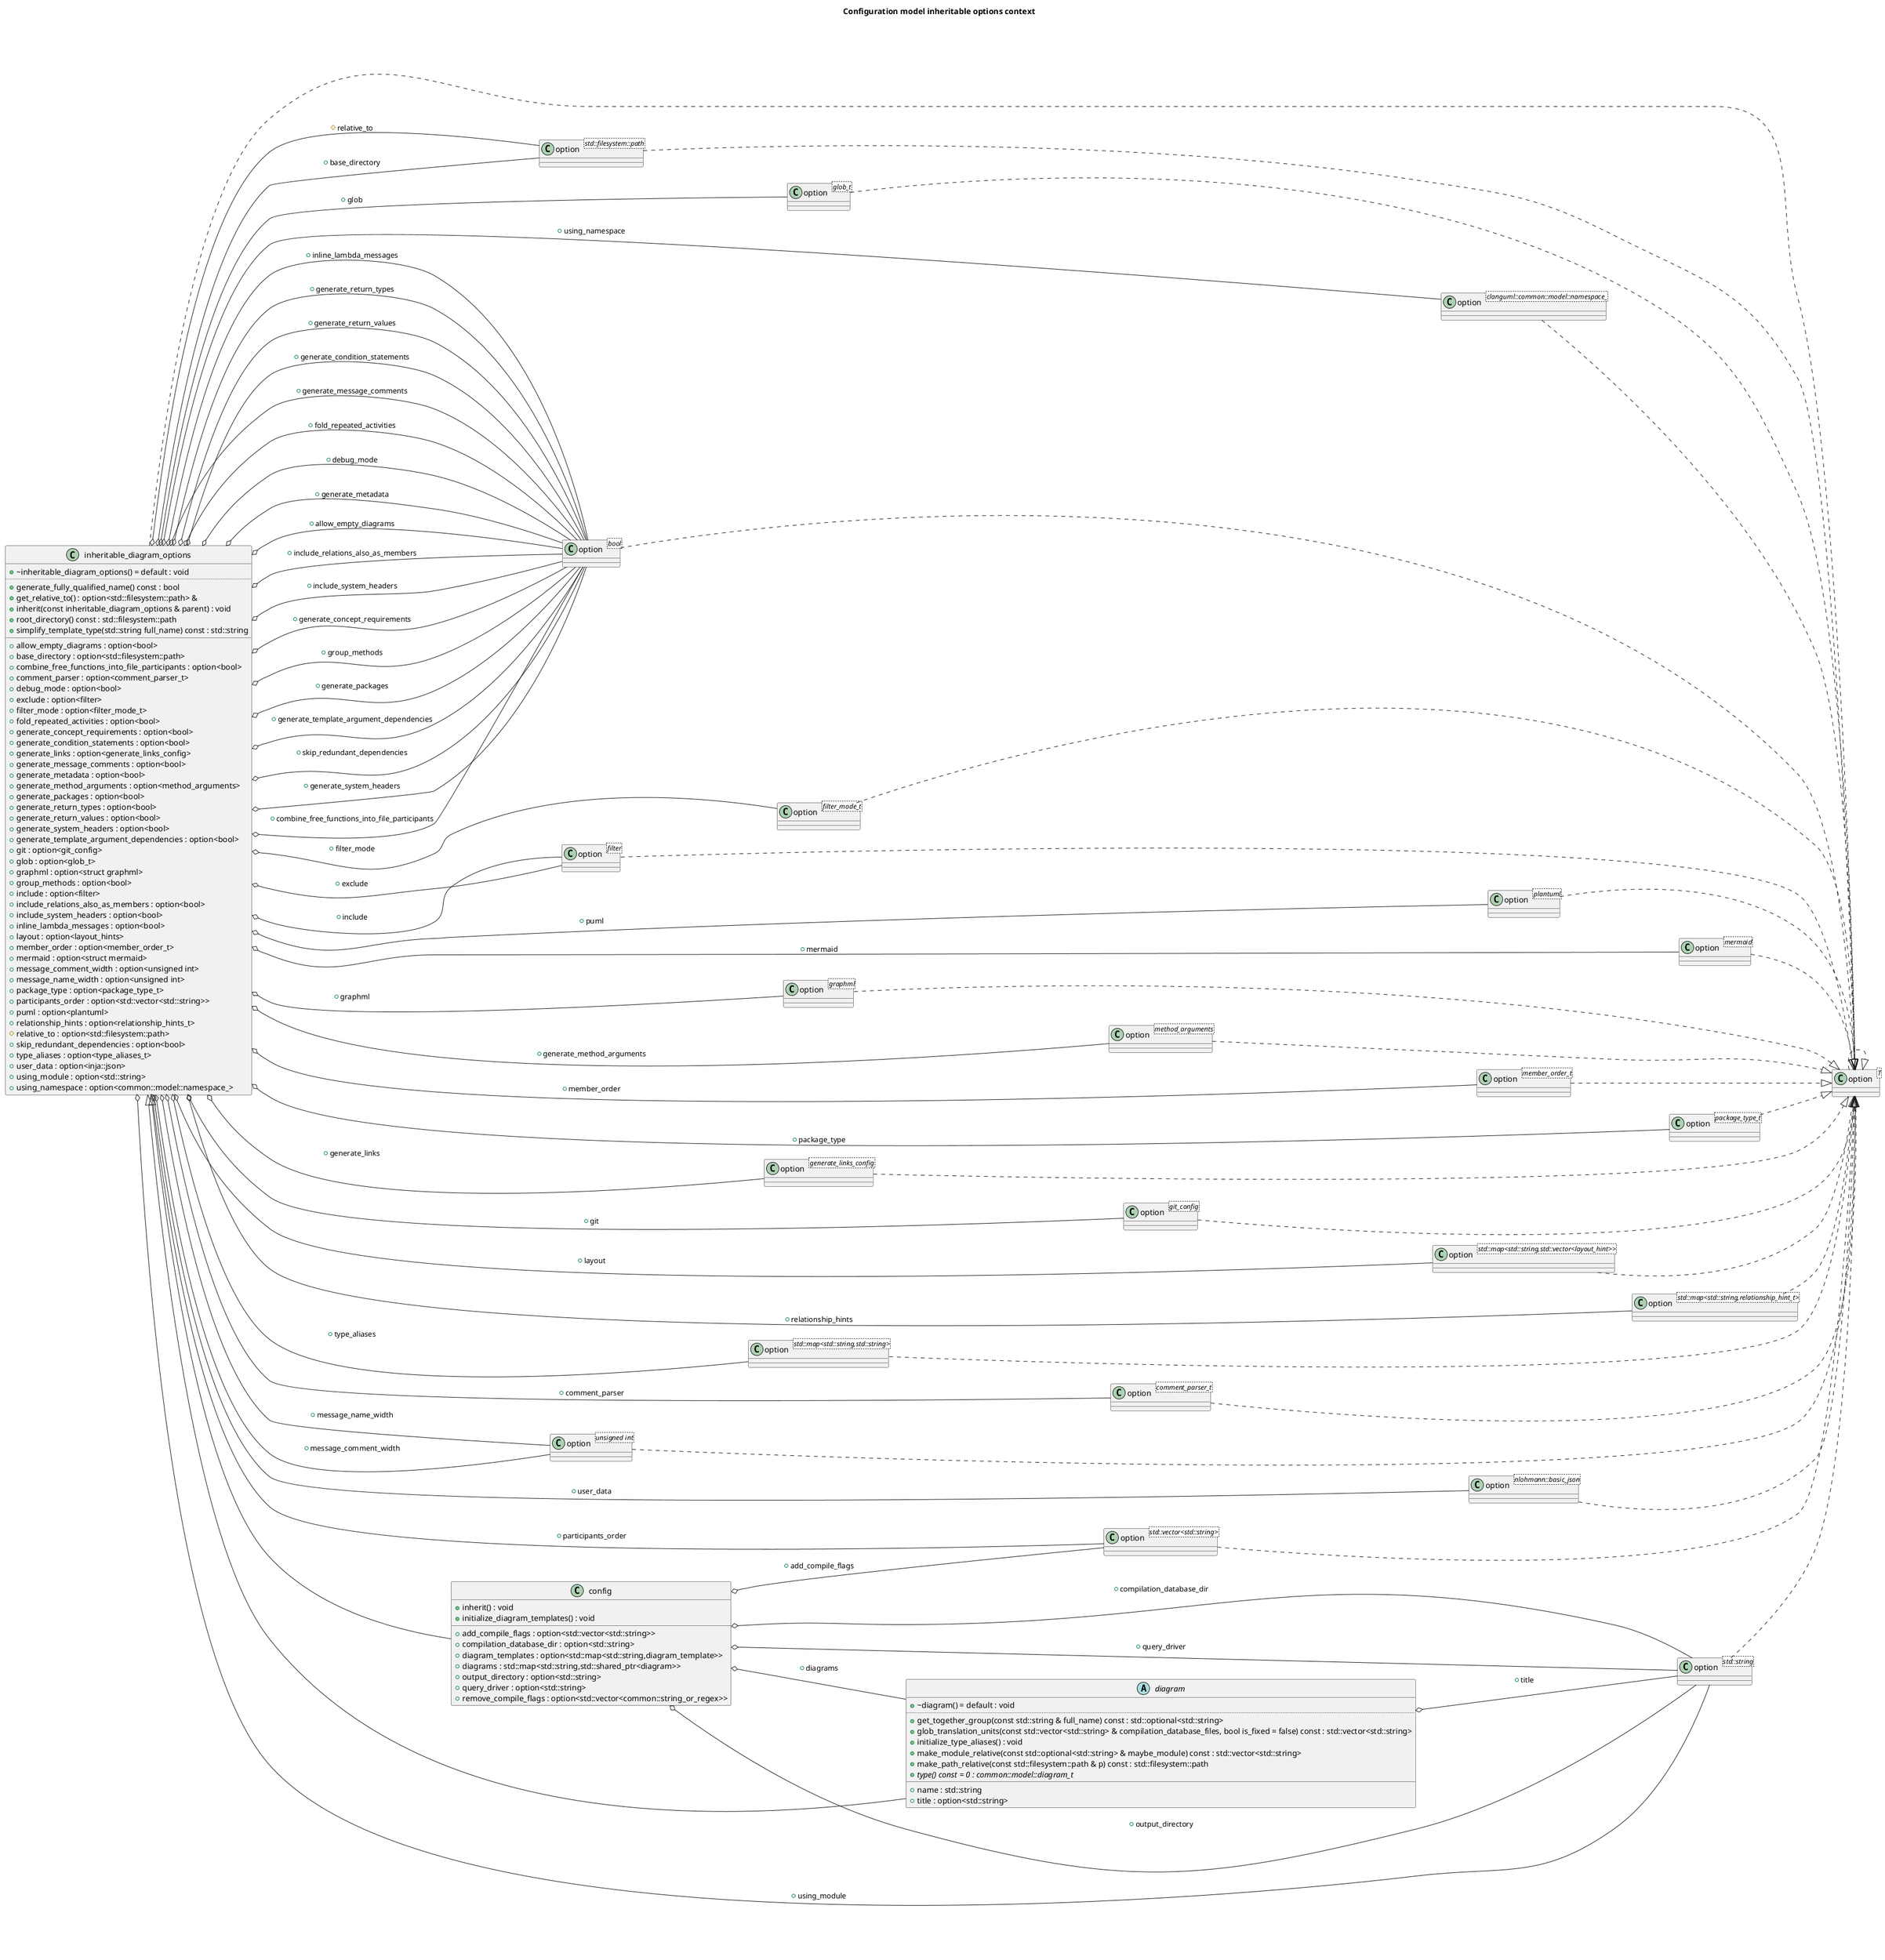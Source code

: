 @startuml
title Configuration model inheritable options context
left to right direction
class "option<T>" as C_0017284253560114787993
class C_0017284253560114787993 [[classclanguml_1_1config_1_1option.html{option}]] {
__
}
class "option<std::filesystem::path>" as C_0002147703933373012758
class C_0002147703933373012758 [[classclanguml_1_1config_1_1option.html{option}]] {
__
}
class "option<glob_t>" as C_0017579097728257579870
class C_0017579097728257579870 [[classclanguml_1_1config_1_1option.html{option}]] {
__
}
class "option<clanguml::common::model::namespace_>" as C_0018442927166580447686
class C_0018442927166580447686 [[classclanguml_1_1config_1_1option.html{option}]] {
__
}
class "option<std::string>" as C_0005141071769497027029
class C_0005141071769497027029 [[classclanguml_1_1config_1_1option.html{option}]] {
__
}
class "option<bool>" as C_0012889352777248743629
class C_0012889352777248743629 [[classclanguml_1_1config_1_1option.html{option}]] {
__
}
class "option<filter_mode_t>" as C_0004810680939101382369
class C_0004810680939101382369 [[classclanguml_1_1config_1_1option.html{option}]] {
__
}
class "option<filter>" as C_0015476364610987947356
class C_0015476364610987947356 [[classclanguml_1_1config_1_1option.html{option}]] {
__
}
class "option<plantuml>" as C_0001779881696886013482
class C_0001779881696886013482 [[classclanguml_1_1config_1_1option.html{option}]] {
__
}
class "option<mermaid>" as C_0002666639517174822963
class C_0002666639517174822963 [[classclanguml_1_1config_1_1option.html{option}]] {
__
}
class "option<graphml>" as C_0008909182019150554969
class C_0008909182019150554969 [[classclanguml_1_1config_1_1option.html{option}]] {
__
}
class "option<method_arguments>" as C_0012795219012952988220
class C_0012795219012952988220 [[classclanguml_1_1config_1_1option.html{option}]] {
__
}
class "option<member_order_t>" as C_0002698467816127204487
class C_0002698467816127204487 [[classclanguml_1_1config_1_1option.html{option}]] {
__
}
class "option<package_type_t>" as C_0013711013568365101269
class C_0013711013568365101269 [[classclanguml_1_1config_1_1option.html{option}]] {
__
}
class "option<generate_links_config>" as C_0014126807936053938378
class C_0014126807936053938378 [[classclanguml_1_1config_1_1option.html{option}]] {
__
}
class "option<git_config>" as C_0004975505658011755951
class C_0004975505658011755951 [[classclanguml_1_1config_1_1option.html{option}]] {
__
}
class "option<std::map<std::string,std::vector<layout_hint>>>" as C_0015375318085370131604
class C_0015375318085370131604 [[classclanguml_1_1config_1_1option.html{option}]] {
__
}
class "option<std::map<std::string,relationship_hint_t>>" as C_0009883451000334016507
class C_0009883451000334016507 [[classclanguml_1_1config_1_1option.html{option}]] {
__
}
class "option<std::map<std::string,std::string>>" as C_0000514364662543777184
class C_0000514364662543777184 [[classclanguml_1_1config_1_1option.html{option}]] {
__
}
class "option<comment_parser_t>" as C_0009767212831766123823
class C_0009767212831766123823 [[classclanguml_1_1config_1_1option.html{option}]] {
__
}
class "option<std::vector<std::string>>" as C_0007293733225463007823
class C_0007293733225463007823 [[classclanguml_1_1config_1_1option.html{option}]] {
__
}
class "option<unsigned int>" as C_0014739893675920928193
class C_0014739893675920928193 [[classclanguml_1_1config_1_1option.html{option}]] {
__
}
class "option<nlohmann::basic_json>" as C_0011730890301416965561
class C_0011730890301416965561 [[classclanguml_1_1config_1_1option.html{option}]] {
__
}
class "inheritable_diagram_options" as C_0000966232506125300666
class C_0000966232506125300666 [[structclanguml_1_1config_1_1inheritable__diagram__options.html{Represents subset of inheritable configuration options}]] {
+~inheritable_diagram_options() = default : void [[[{~inheritable_diagram_options}]]]
..
+generate_fully_qualified_name() const : bool [[[{Whether the diagram element should be fully qualified in diagram}]]]
+get_relative_to() : option<std::filesystem::path> & [[[{Get reference to `relative_to` diagram config option}]]]
+inherit(const inheritable_diagram_options & parent) : void [[[{inherit}]]]
+root_directory() const : std::filesystem::path [[[{Returns absolute path of the `relative_to` option}]]]
+simplify_template_type(std::string full_name) const : std::string [[[{simplify_template_type}]]]
__
+allow_empty_diagrams : option<bool> [[[{allow_empty_diagrams}]]]
+base_directory : option<std::filesystem::path> [[[{base_directory}]]]
+combine_free_functions_into_file_participants : option<bool> [[[{combine_free_functions_into_file_participants}]]]
+comment_parser : option<comment_parser_t> [[[{comment_parser}]]]
+debug_mode : option<bool> [[[{debug_mode}]]]
+exclude : option<filter> [[[{exclude}]]]
+filter_mode : option<filter_mode_t> [[[{filter_mode}]]]
+fold_repeated_activities : option<bool> [[[{fold_repeated_activities}]]]
+generate_concept_requirements : option<bool> [[[{generate_concept_requirements}]]]
+generate_condition_statements : option<bool> [[[{generate_condition_statements}]]]
+generate_links : option<generate_links_config> [[[{generate_links}]]]
+generate_message_comments : option<bool> [[[{generate_message_comments}]]]
+generate_metadata : option<bool> [[[{generate_metadata}]]]
+generate_method_arguments : option<method_arguments> [[[{generate_method_arguments}]]]
+generate_packages : option<bool> [[[{generate_packages}]]]
+generate_return_types : option<bool> [[[{generate_return_types}]]]
+generate_return_values : option<bool> [[[{generate_return_values}]]]
+generate_system_headers : option<bool> [[[{generate_system_headers}]]]
+generate_template_argument_dependencies : option<bool> [[[{generate_template_argument_dependencies}]]]
+git : option<git_config> [[[{git}]]]
+glob : option<glob_t> [[[{glob}]]]
+graphml : option<struct graphml> [[[{graphml}]]]
+group_methods : option<bool> [[[{group_methods}]]]
+include : option<filter> [[[{include}]]]
+include_relations_also_as_members : option<bool> [[[{include_relations_also_as_members}]]]
+include_system_headers : option<bool> [[[{include_system_headers}]]]
+inline_lambda_messages : option<bool> [[[{inline_lambda_messages}]]]
+layout : option<layout_hints> [[[{layout}]]]
+member_order : option<member_order_t> [[[{member_order}]]]
+mermaid : option<struct mermaid> [[[{mermaid}]]]
+message_comment_width : option<unsigned int> [[[{message_comment_width}]]]
+message_name_width : option<unsigned int> [[[{message_name_width}]]]
+package_type : option<package_type_t> [[[{package_type}]]]
+participants_order : option<std::vector<std::string>> [[[{participants_order}]]]
+puml : option<plantuml> [[[{puml}]]]
+relationship_hints : option<relationship_hints_t> [[[{relationship_hints}]]]
#relative_to : option<std::filesystem::path> [[[{relative_to}]]]
+skip_redundant_dependencies : option<bool> [[[{skip_redundant_dependencies}]]]
+type_aliases : option<type_aliases_t> [[[{type_aliases}]]]
+user_data : option<inja::json> [[[{user_data}]]]
+using_module : option<std::string> [[[{using_module}]]]
+using_namespace : option<common::model::namespace_> [[[{using_namespace}]]]
}
abstract "diagram" as C_0003201952778923380387
abstract C_0003201952778923380387 [[structclanguml_1_1config_1_1diagram.html{Common diagram configuration type}]] {
+~diagram() = default : void [[[{~diagram}]]]
..
+get_together_group(const std::string & full_name) const : std::optional<std::string> [[[{get_together_group}]]]
+glob_translation_units(const std::vector<std::string> & compilation_database_files, bool is_fixed = false) const : std::vector<std::string> [[[{Filter translation units based on glob patterns}]]]
+initialize_type_aliases() : void [[[{Initialize predefined set of C++ type aliases}]]]
+make_module_relative(const std::optional<std::string> & maybe_module) const : std::vector<std::string> [[[{Make module path relative to `using_module` configuration option}]]]
+make_path_relative(const std::filesystem::path & p) const : std::filesystem::path [[[{Make path relative to the `relative_to` config option}]]]
{abstract} +type() const = 0 : common::model::diagram_t [[[{type}]]]
__
+name : std::string [[[{name}]]]
+title : option<std::string> [[[{title}]]]
}
class "config" as C_0007149951276107284798
class C_0007149951276107284798 [[structclanguml_1_1config_1_1config.html{Represents entire configuration file}]] {
+inherit() : void [[[{inherit}]]]
+initialize_diagram_templates() : void [[[{initialize_diagram_templates}]]]
__
+add_compile_flags : option<std::vector<std::string>> [[[{add_compile_flags}]]]
+compilation_database_dir : option<std::string> [[[{compilation_database_dir}]]]
+diagram_templates : option<std::map<std::string,diagram_template>> [[[{diagram_templates}]]]
+diagrams : std::map<std::string,std::shared_ptr<diagram>> [[[{diagrams}]]]
+output_directory : option<std::string> [[[{output_directory}]]]
+query_driver : option<std::string> [[[{query_driver}]]]
+remove_compile_flags : option<std::vector<common::string_or_regex>> [[[{remove_compile_flags}]]]
}
C_0017284253560114787993 ..|> C_0017284253560114787993
C_0002147703933373012758 ..|> C_0017284253560114787993
C_0017579097728257579870 ..|> C_0017284253560114787993
C_0018442927166580447686 ..|> C_0017284253560114787993
C_0005141071769497027029 ..|> C_0017284253560114787993
C_0012889352777248743629 ..|> C_0017284253560114787993
C_0004810680939101382369 ..|> C_0017284253560114787993
C_0015476364610987947356 ..|> C_0017284253560114787993
C_0001779881696886013482 ..|> C_0017284253560114787993
C_0002666639517174822963 ..|> C_0017284253560114787993
C_0008909182019150554969 ..|> C_0017284253560114787993
C_0012795219012952988220 ..|> C_0017284253560114787993
C_0002698467816127204487 ..|> C_0017284253560114787993
C_0013711013568365101269 ..|> C_0017284253560114787993
C_0014126807936053938378 ..|> C_0017284253560114787993
C_0004975505658011755951 ..|> C_0017284253560114787993
C_0015375318085370131604 ..|> C_0017284253560114787993
C_0009883451000334016507 ..|> C_0017284253560114787993
C_0000514364662543777184 ..|> C_0017284253560114787993
C_0009767212831766123823 ..|> C_0017284253560114787993
C_0007293733225463007823 ..|> C_0017284253560114787993
C_0014739893675920928193 ..|> C_0017284253560114787993
C_0011730890301416965561 ..|> C_0017284253560114787993
C_0000966232506125300666 ..> C_0017284253560114787993 [[{}]]
C_0000966232506125300666 o-- C_0017579097728257579870 [[{glob}]] : +glob
C_0000966232506125300666 o-- C_0018442927166580447686 [[{using_namespace}]] : +using_namespace
C_0000966232506125300666 o-- C_0005141071769497027029 [[{using_module}]] : +using_module
C_0000966232506125300666 o-- C_0012889352777248743629 [[{include_relations_also_as_members}]] : +include_relations_also_as_members
C_0000966232506125300666 o-- C_0004810680939101382369 [[{filter_mode}]] : +filter_mode
C_0000966232506125300666 o-- C_0012889352777248743629 [[{include_system_headers}]] : +include_system_headers
C_0000966232506125300666 o-- C_0015476364610987947356 [[{include}]] : +include
C_0000966232506125300666 o-- C_0015476364610987947356 [[{exclude}]] : +exclude
C_0000966232506125300666 o-- C_0001779881696886013482 [[{puml}]] : +puml
C_0000966232506125300666 o-- C_0002666639517174822963 [[{mermaid}]] : +mermaid
C_0000966232506125300666 o-- C_0008909182019150554969 [[{graphml}]] : +graphml
C_0000966232506125300666 o-- C_0012795219012952988220 [[{generate_method_arguments}]] : +generate_method_arguments
C_0000966232506125300666 o-- C_0012889352777248743629 [[{generate_concept_requirements}]] : +generate_concept_requirements
C_0000966232506125300666 o-- C_0012889352777248743629 [[{group_methods}]] : +group_methods
C_0000966232506125300666 o-- C_0002698467816127204487 [[{member_order}]] : +member_order
C_0000966232506125300666 o-- C_0012889352777248743629 [[{generate_packages}]] : +generate_packages
C_0000966232506125300666 o-- C_0013711013568365101269 [[{package_type}]] : +package_type
C_0000966232506125300666 o-- C_0012889352777248743629 [[{generate_template_argument_dependencies}]] : +generate_template_argument_dependencies
C_0000966232506125300666 o-- C_0012889352777248743629 [[{skip_redundant_dependencies}]] : +skip_redundant_dependencies
C_0000966232506125300666 o-- C_0014126807936053938378 [[{generate_links}]] : +generate_links
C_0000966232506125300666 o-- C_0004975505658011755951 [[{git}]] : +git
C_0000966232506125300666 o-- C_0015375318085370131604 [[{layout}]] : +layout
C_0000966232506125300666 o-- C_0002147703933373012758 [[{base_directory}]] : +base_directory
C_0000966232506125300666 o-- C_0012889352777248743629 [[{generate_system_headers}]] : +generate_system_headers
C_0000966232506125300666 o-- C_0009883451000334016507 [[{relationship_hints}]] : +relationship_hints
C_0000966232506125300666 o-- C_0000514364662543777184 [[{type_aliases}]] : +type_aliases
C_0000966232506125300666 o-- C_0009767212831766123823 [[{comment_parser}]] : +comment_parser
C_0000966232506125300666 o-- C_0012889352777248743629 [[{combine_free_functions_into_file_participants}]] : +combine_free_functions_into_file_participants
C_0000966232506125300666 o-- C_0012889352777248743629 [[{inline_lambda_messages}]] : +inline_lambda_messages
C_0000966232506125300666 o-- C_0012889352777248743629 [[{generate_return_types}]] : +generate_return_types
C_0000966232506125300666 o-- C_0012889352777248743629 [[{generate_return_values}]] : +generate_return_values
C_0000966232506125300666 o-- C_0012889352777248743629 [[{generate_condition_statements}]] : +generate_condition_statements
C_0000966232506125300666 o-- C_0007293733225463007823 [[{participants_order}]] : +participants_order
C_0000966232506125300666 o-- C_0012889352777248743629 [[{generate_message_comments}]] : +generate_message_comments
C_0000966232506125300666 o-- C_0012889352777248743629 [[{fold_repeated_activities}]] : +fold_repeated_activities
C_0000966232506125300666 o-- C_0014739893675920928193 [[{message_comment_width}]] : +message_comment_width
C_0000966232506125300666 o-- C_0014739893675920928193 [[{message_name_width}]] : +message_name_width
C_0000966232506125300666 o-- C_0012889352777248743629 [[{debug_mode}]] : +debug_mode
C_0000966232506125300666 o-- C_0012889352777248743629 [[{generate_metadata}]] : +generate_metadata
C_0000966232506125300666 o-- C_0012889352777248743629 [[{allow_empty_diagrams}]] : +allow_empty_diagrams
C_0000966232506125300666 o-- C_0011730890301416965561 [[{user_data}]] : +user_data
C_0000966232506125300666 o-- C_0002147703933373012758 [[{relative_to}]] : #relative_to
C_0003201952778923380387 o-- C_0005141071769497027029 [[{title}]] : +title
C_0000966232506125300666 <|-- C_0003201952778923380387
C_0007149951276107284798 o-- C_0005141071769497027029 [[{compilation_database_dir}]] : +compilation_database_dir
C_0007149951276107284798 o-- C_0007293733225463007823 [[{add_compile_flags}]] : +add_compile_flags
C_0007149951276107284798 o-- C_0005141071769497027029 [[{query_driver}]] : +query_driver
C_0007149951276107284798 o-- C_0005141071769497027029 [[{output_directory}]] : +output_directory
C_0007149951276107284798 o-- C_0003201952778923380387 [[{diagrams}]] : +diagrams
C_0000966232506125300666 <|-- C_0007149951276107284798

'Generated with clang-uml, version 0.6.1
'LLVM version Ubuntu clang version 19.1.1 (1ubuntu1)
@enduml
